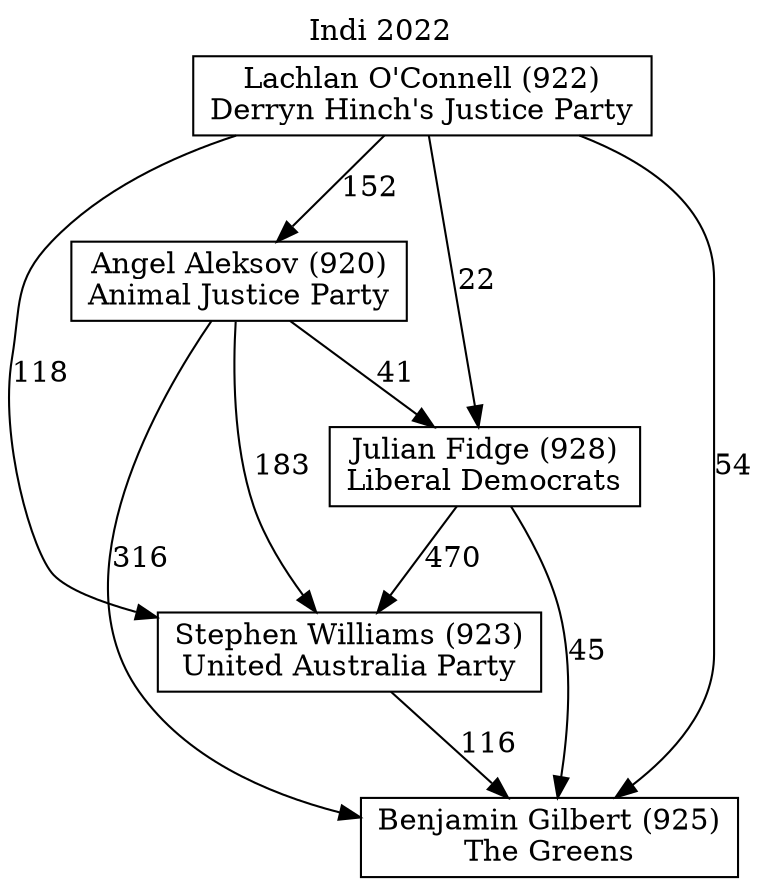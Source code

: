 // House preference flow
digraph "Benjamin Gilbert (925)_Indi_2022" {
	graph [label="Indi 2022" labelloc=t mclimit=10]
	node [shape=box]
	"Angel Aleksov (920)" [label="Angel Aleksov (920)
Animal Justice Party"]
	"Lachlan O'Connell (922)" [label="Lachlan O'Connell (922)
Derryn Hinch's Justice Party"]
	"Julian Fidge (928)" [label="Julian Fidge (928)
Liberal Democrats"]
	"Stephen Williams (923)" [label="Stephen Williams (923)
United Australia Party"]
	"Benjamin Gilbert (925)" [label="Benjamin Gilbert (925)
The Greens"]
	"Angel Aleksov (920)" -> "Julian Fidge (928)" [label=41]
	"Lachlan O'Connell (922)" -> "Angel Aleksov (920)" [label=152]
	"Stephen Williams (923)" -> "Benjamin Gilbert (925)" [label=116]
	"Julian Fidge (928)" -> "Stephen Williams (923)" [label=470]
	"Lachlan O'Connell (922)" -> "Julian Fidge (928)" [label=22]
	"Julian Fidge (928)" -> "Benjamin Gilbert (925)" [label=45]
	"Lachlan O'Connell (922)" -> "Benjamin Gilbert (925)" [label=54]
	"Lachlan O'Connell (922)" -> "Stephen Williams (923)" [label=118]
	"Angel Aleksov (920)" -> "Benjamin Gilbert (925)" [label=316]
	"Angel Aleksov (920)" -> "Stephen Williams (923)" [label=183]
}
